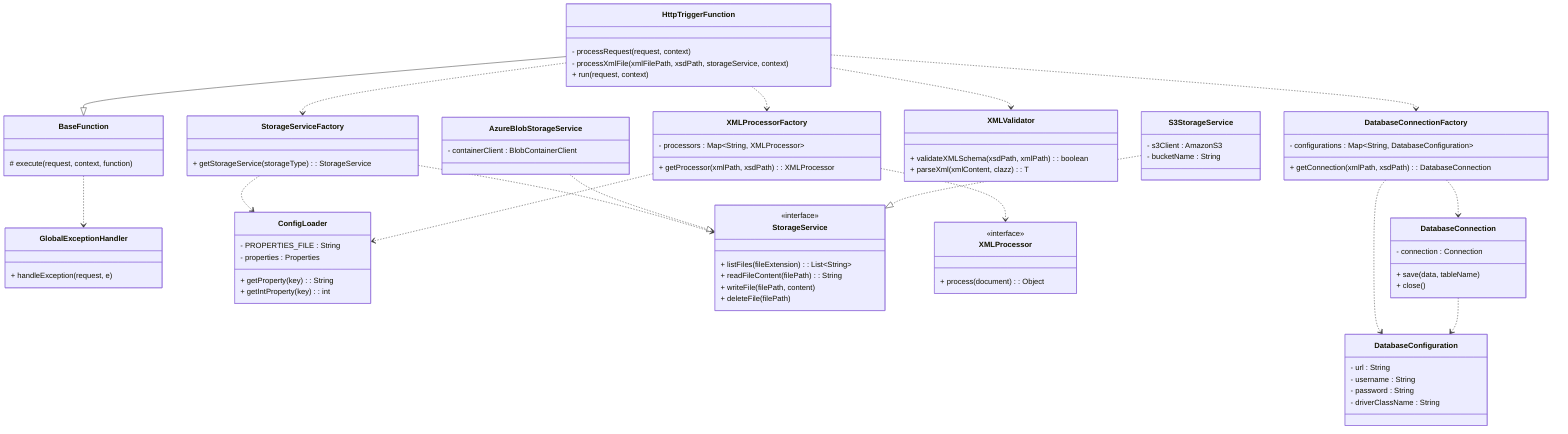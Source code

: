 classDiagram
    class HttpTriggerFunction {
        - processRequest(request, context)
        - processXmlFile(xmlFilePath, xsdPath, storageService, context)
        + run(request, context)
    }
    class BaseFunction {
        # execute(request, context, function)
    }
    class GlobalExceptionHandler {
        + handleException(request, e)
    }
    class ConfigLoader {
        - PROPERTIES_FILE : String
        - properties : Properties
        + getProperty(key) : String
        + getIntProperty(key) : int
    }
    class StorageServiceFactory {
        + getStorageService(storageType) : StorageService
    }
    class StorageService {
        <<interface>>
        + listFiles(fileExtension) : List~String~
        + readFileContent(filePath) : String
        + writeFile(filePath, content)
        + deleteFile(filePath)
    }
    class AzureBlobStorageService {
        - containerClient : BlobContainerClient
    }
    class S3StorageService {
        - s3Client : AmazonS3
        - bucketName : String
    }
    class XMLValidator {
        + validateXMLSchema(xsdPath, xmlPath) : boolean
        + parseXml(xmlContent, clazz) : T
    }
    class XMLProcessorFactory {
        - processors : Map~String, XMLProcessor~
        + getProcessor(xmlPath, xsdPath) : XMLProcessor
    }
    class XMLProcessor {
        <<interface>>
        + process(document) : Object
    }
    class DatabaseConnectionFactory {
        - configurations : Map~String, DatabaseConfiguration~
        + getConnection(xmlPath, xsdPath) : DatabaseConnection
    }
    class DatabaseConfiguration {
        - url : String
        - username : String
        - password : String
        - driverClassName : String
    }
    class DatabaseConnection {
        - connection : Connection
        + save(data, tableName)
        + close()
    }

    HttpTriggerFunction --|> BaseFunction
    HttpTriggerFunction ..> StorageServiceFactory
    HttpTriggerFunction ..> XMLValidator
    HttpTriggerFunction ..> XMLProcessorFactory
    HttpTriggerFunction ..> DatabaseConnectionFactory
    BaseFunction ..> GlobalExceptionHandler
    StorageServiceFactory ..> ConfigLoader
    StorageServiceFactory ..> StorageService
    AzureBlobStorageService ..|> StorageService
    S3StorageService ..|> StorageService
    XMLProcessorFactory ..> XMLProcessor
    XMLProcessorFactory ..> ConfigLoader
    DatabaseConnectionFactory ..> DatabaseConfiguration
    DatabaseConnectionFactory ..> DatabaseConnection
    DatabaseConnection ..> DatabaseConfiguration